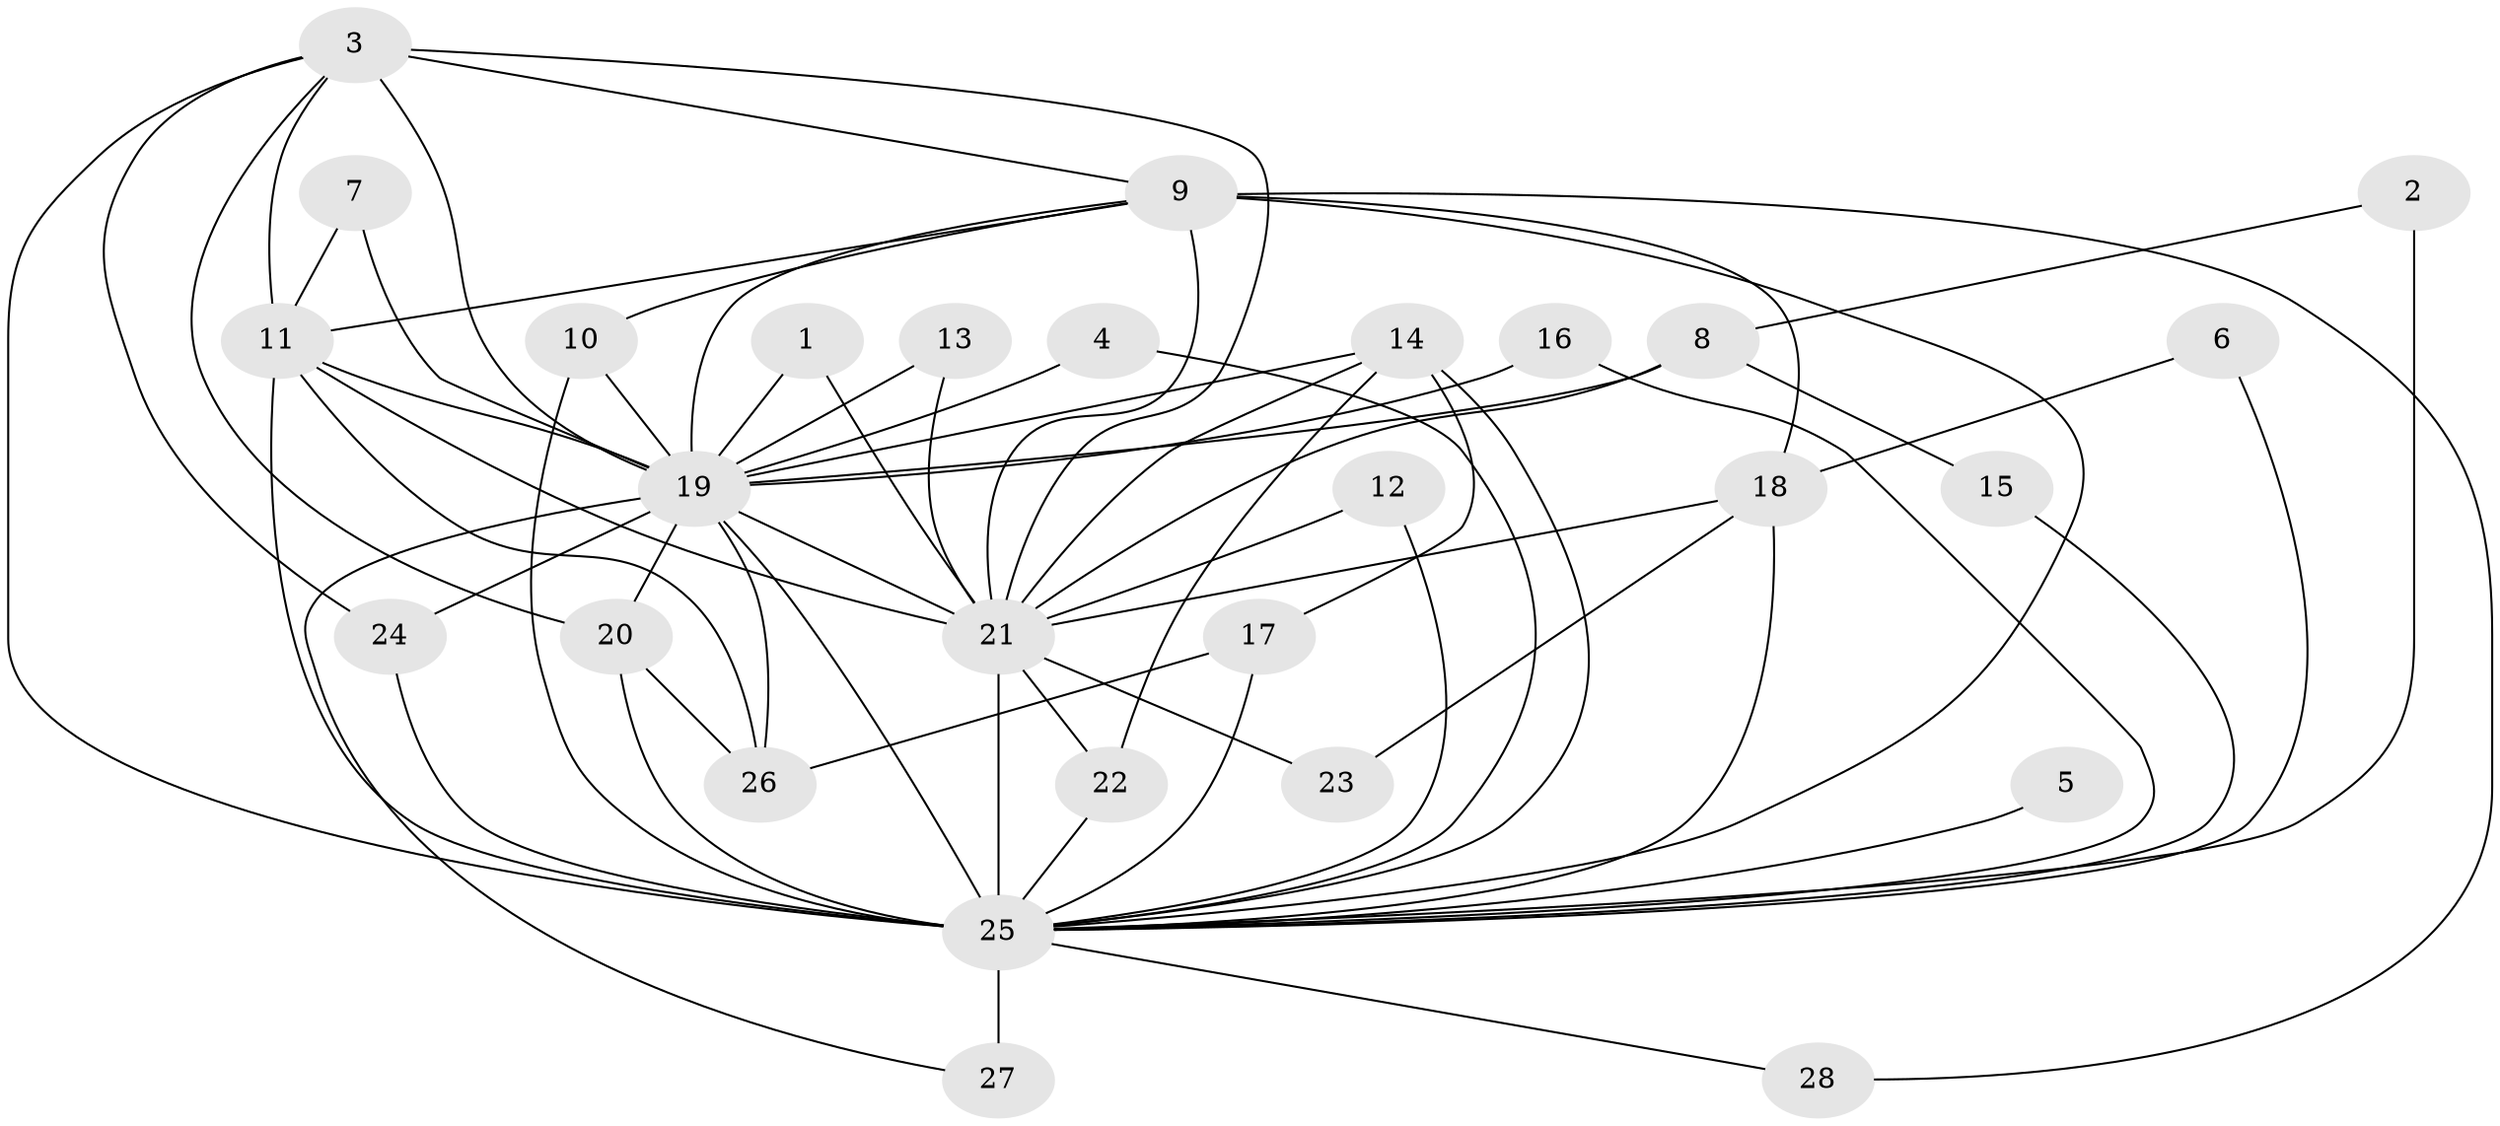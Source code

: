 // original degree distribution, {16: 0.05454545454545454, 19: 0.01818181818181818, 14: 0.03636363636363636, 12: 0.03636363636363636, 23: 0.01818181818181818, 15: 0.01818181818181818, 2: 0.5636363636363636, 6: 0.01818181818181818, 4: 0.03636363636363636, 3: 0.16363636363636364, 5: 0.03636363636363636}
// Generated by graph-tools (version 1.1) at 2025/49/03/09/25 03:49:41]
// undirected, 28 vertices, 66 edges
graph export_dot {
graph [start="1"]
  node [color=gray90,style=filled];
  1;
  2;
  3;
  4;
  5;
  6;
  7;
  8;
  9;
  10;
  11;
  12;
  13;
  14;
  15;
  16;
  17;
  18;
  19;
  20;
  21;
  22;
  23;
  24;
  25;
  26;
  27;
  28;
  1 -- 19 [weight=1.0];
  1 -- 21 [weight=1.0];
  2 -- 8 [weight=1.0];
  2 -- 25 [weight=2.0];
  3 -- 9 [weight=1.0];
  3 -- 11 [weight=1.0];
  3 -- 19 [weight=3.0];
  3 -- 20 [weight=1.0];
  3 -- 21 [weight=2.0];
  3 -- 24 [weight=1.0];
  3 -- 25 [weight=3.0];
  4 -- 19 [weight=1.0];
  4 -- 25 [weight=1.0];
  5 -- 25 [weight=2.0];
  6 -- 18 [weight=1.0];
  6 -- 25 [weight=1.0];
  7 -- 11 [weight=1.0];
  7 -- 19 [weight=2.0];
  8 -- 15 [weight=1.0];
  8 -- 19 [weight=1.0];
  8 -- 21 [weight=1.0];
  9 -- 10 [weight=1.0];
  9 -- 11 [weight=1.0];
  9 -- 18 [weight=1.0];
  9 -- 19 [weight=3.0];
  9 -- 21 [weight=2.0];
  9 -- 25 [weight=4.0];
  9 -- 28 [weight=1.0];
  10 -- 19 [weight=1.0];
  10 -- 25 [weight=1.0];
  11 -- 19 [weight=2.0];
  11 -- 21 [weight=3.0];
  11 -- 25 [weight=3.0];
  11 -- 26 [weight=1.0];
  12 -- 21 [weight=1.0];
  12 -- 25 [weight=1.0];
  13 -- 19 [weight=1.0];
  13 -- 21 [weight=1.0];
  14 -- 17 [weight=1.0];
  14 -- 19 [weight=1.0];
  14 -- 21 [weight=1.0];
  14 -- 22 [weight=1.0];
  14 -- 25 [weight=1.0];
  15 -- 25 [weight=1.0];
  16 -- 19 [weight=1.0];
  16 -- 25 [weight=1.0];
  17 -- 25 [weight=2.0];
  17 -- 26 [weight=1.0];
  18 -- 21 [weight=2.0];
  18 -- 23 [weight=1.0];
  18 -- 25 [weight=1.0];
  19 -- 20 [weight=1.0];
  19 -- 21 [weight=5.0];
  19 -- 24 [weight=1.0];
  19 -- 25 [weight=7.0];
  19 -- 26 [weight=1.0];
  19 -- 27 [weight=1.0];
  20 -- 25 [weight=1.0];
  20 -- 26 [weight=1.0];
  21 -- 22 [weight=1.0];
  21 -- 23 [weight=1.0];
  21 -- 25 [weight=6.0];
  22 -- 25 [weight=1.0];
  24 -- 25 [weight=1.0];
  25 -- 27 [weight=2.0];
  25 -- 28 [weight=1.0];
}

